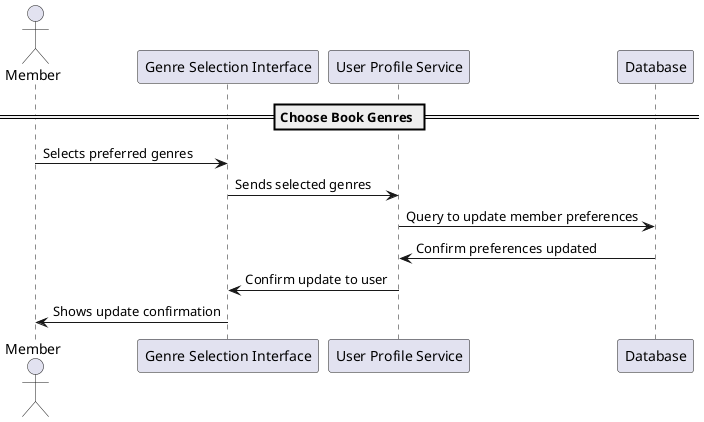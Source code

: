 @startuml
actor Member
participant "Genre Selection Interface" as Selection
participant "User Profile Service" as UserProfile
participant "Database" as DB

== Choose Book Genres ==

Member -> Selection : Selects preferred genres
Selection -> UserProfile : Sends selected genres
UserProfile -> DB : Query to update member preferences
DB -> UserProfile : Confirm preferences updated
UserProfile -> Selection : Confirm update to user
Selection -> Member : Shows update confirmation

@enduml